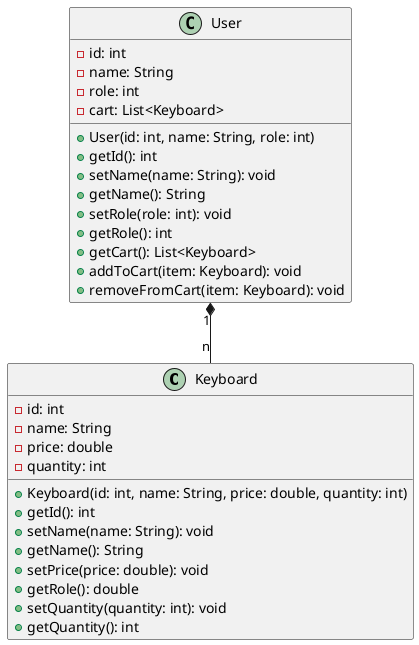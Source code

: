 @startuml "Model Classes"

class Keyboard {
  -id: int
  -name: String
  -price: double
  -quantity: int
  +Keyboard(id: int, name: String, price: double, quantity: int)
  +getId(): int
  +setName(name: String): void
  +getName(): String
  +setPrice(price: double): void
  +getRole(): double
  +setQuantity(quantity: int): void
  +getQuantity(): int
}

class User {
  -id: int
  -name: String
  -role: int
  -cart: List<Keyboard>
  +User(id: int, name: String, role: int)
  +getId(): int
  +setName(name: String): void
  +getName(): String
  +setRole(role: int): void
  +getRole(): int
  +getCart(): List<Keyboard>
  +addToCart(item: Keyboard): void
  +removeFromCart(item: Keyboard): void
}

User "1" *-- "n" Keyboard